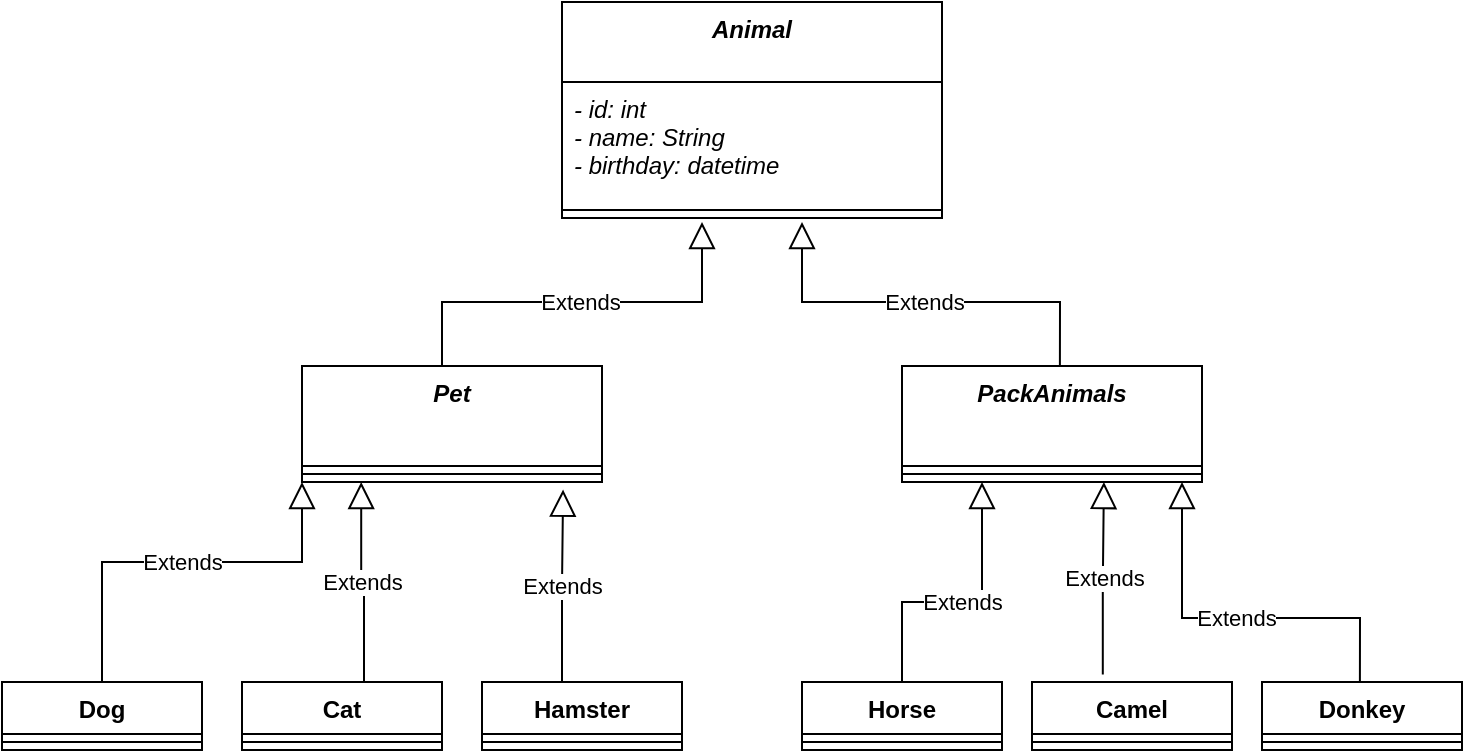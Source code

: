 <mxfile version="20.7.4" type="device"><diagram id="C5RBs43oDa-KdzZeNtuy" name="Page-1"><mxGraphModel dx="1036" dy="614" grid="1" gridSize="10" guides="1" tooltips="1" connect="1" arrows="1" fold="1" page="1" pageScale="1" pageWidth="827" pageHeight="1169" math="0" shadow="0"><root><mxCell id="WIyWlLk6GJQsqaUBKTNV-0"/><mxCell id="WIyWlLk6GJQsqaUBKTNV-1" parent="WIyWlLk6GJQsqaUBKTNV-0"/><mxCell id="Nj4JyDaYCsSLpXxrQ5xw-0" value="Animal" style="swimlane;fontStyle=3;align=center;verticalAlign=top;childLayout=stackLayout;horizontal=1;startSize=40;horizontalStack=0;resizeParent=1;resizeParentMax=0;resizeLast=0;collapsible=1;marginBottom=0;fontSize=12;" vertex="1" parent="WIyWlLk6GJQsqaUBKTNV-1"><mxGeometry x="300" y="10" width="190" height="108" as="geometry"/></mxCell><mxCell id="Nj4JyDaYCsSLpXxrQ5xw-1" value="- id: int&#10;- name: String&#10;- birthday: datetime&#10;" style="text;strokeColor=none;fillColor=none;align=left;verticalAlign=top;spacingLeft=4;spacingRight=4;overflow=hidden;rotatable=0;points=[[0,0.5],[1,0.5]];portConstraint=eastwest;fontSize=12;fontStyle=2" vertex="1" parent="Nj4JyDaYCsSLpXxrQ5xw-0"><mxGeometry y="40" width="190" height="60" as="geometry"/></mxCell><mxCell id="Nj4JyDaYCsSLpXxrQ5xw-2" value="" style="line;strokeWidth=1;fillColor=none;align=left;verticalAlign=middle;spacingTop=-1;spacingLeft=3;spacingRight=3;rotatable=0;labelPosition=right;points=[];portConstraint=eastwest;strokeColor=inherit;fontSize=16;" vertex="1" parent="Nj4JyDaYCsSLpXxrQ5xw-0"><mxGeometry y="100" width="190" height="8" as="geometry"/></mxCell><mxCell id="Nj4JyDaYCsSLpXxrQ5xw-8" value="PackAnimals" style="swimlane;fontStyle=3;align=center;verticalAlign=top;childLayout=stackLayout;horizontal=1;startSize=50;horizontalStack=0;resizeParent=1;resizeParentMax=0;resizeLast=0;collapsible=1;marginBottom=0;fontSize=12;" vertex="1" parent="WIyWlLk6GJQsqaUBKTNV-1"><mxGeometry x="470" y="192" width="150" height="58" as="geometry"/></mxCell><mxCell id="Nj4JyDaYCsSLpXxrQ5xw-9" value="" style="line;strokeWidth=1;fillColor=none;align=left;verticalAlign=middle;spacingTop=-1;spacingLeft=3;spacingRight=3;rotatable=0;labelPosition=right;points=[];portConstraint=eastwest;strokeColor=inherit;fontSize=16;" vertex="1" parent="Nj4JyDaYCsSLpXxrQ5xw-8"><mxGeometry y="50" width="150" height="8" as="geometry"/></mxCell><mxCell id="Nj4JyDaYCsSLpXxrQ5xw-10" value="Dog" style="swimlane;fontStyle=1;align=center;verticalAlign=top;childLayout=stackLayout;horizontal=1;startSize=26;horizontalStack=0;resizeParent=1;resizeParentMax=0;resizeLast=0;collapsible=1;marginBottom=0;fontSize=12;" vertex="1" parent="WIyWlLk6GJQsqaUBKTNV-1"><mxGeometry x="20" y="350" width="100" height="34" as="geometry"/></mxCell><mxCell id="Nj4JyDaYCsSLpXxrQ5xw-11" value="" style="line;strokeWidth=1;fillColor=none;align=left;verticalAlign=middle;spacingTop=-1;spacingLeft=3;spacingRight=3;rotatable=0;labelPosition=right;points=[];portConstraint=eastwest;strokeColor=inherit;fontSize=16;" vertex="1" parent="Nj4JyDaYCsSLpXxrQ5xw-10"><mxGeometry y="26" width="100" height="8" as="geometry"/></mxCell><mxCell id="Nj4JyDaYCsSLpXxrQ5xw-12" value="Cat" style="swimlane;fontStyle=1;align=center;verticalAlign=top;childLayout=stackLayout;horizontal=1;startSize=26;horizontalStack=0;resizeParent=1;resizeParentMax=0;resizeLast=0;collapsible=1;marginBottom=0;fontSize=12;" vertex="1" parent="WIyWlLk6GJQsqaUBKTNV-1"><mxGeometry x="140" y="350" width="100" height="34" as="geometry"/></mxCell><mxCell id="Nj4JyDaYCsSLpXxrQ5xw-13" value="" style="line;strokeWidth=1;fillColor=none;align=left;verticalAlign=middle;spacingTop=-1;spacingLeft=3;spacingRight=3;rotatable=0;labelPosition=right;points=[];portConstraint=eastwest;strokeColor=inherit;fontSize=16;" vertex="1" parent="Nj4JyDaYCsSLpXxrQ5xw-12"><mxGeometry y="26" width="100" height="8" as="geometry"/></mxCell><mxCell id="Nj4JyDaYCsSLpXxrQ5xw-14" value="Hamster" style="swimlane;fontStyle=1;align=center;verticalAlign=top;childLayout=stackLayout;horizontal=1;startSize=26;horizontalStack=0;resizeParent=1;resizeParentMax=0;resizeLast=0;collapsible=1;marginBottom=0;fontSize=12;" vertex="1" parent="WIyWlLk6GJQsqaUBKTNV-1"><mxGeometry x="260" y="350" width="100" height="34" as="geometry"/></mxCell><mxCell id="Nj4JyDaYCsSLpXxrQ5xw-15" value="" style="line;strokeWidth=1;fillColor=none;align=left;verticalAlign=middle;spacingTop=-1;spacingLeft=3;spacingRight=3;rotatable=0;labelPosition=right;points=[];portConstraint=eastwest;strokeColor=inherit;fontSize=16;" vertex="1" parent="Nj4JyDaYCsSLpXxrQ5xw-14"><mxGeometry y="26" width="100" height="8" as="geometry"/></mxCell><mxCell id="Nj4JyDaYCsSLpXxrQ5xw-16" value="Horse" style="swimlane;fontStyle=1;align=center;verticalAlign=top;childLayout=stackLayout;horizontal=1;startSize=26;horizontalStack=0;resizeParent=1;resizeParentMax=0;resizeLast=0;collapsible=1;marginBottom=0;fontSize=12;" vertex="1" parent="WIyWlLk6GJQsqaUBKTNV-1"><mxGeometry x="420" y="350" width="100" height="34" as="geometry"/></mxCell><mxCell id="Nj4JyDaYCsSLpXxrQ5xw-17" value="" style="line;strokeWidth=1;fillColor=none;align=left;verticalAlign=middle;spacingTop=-1;spacingLeft=3;spacingRight=3;rotatable=0;labelPosition=right;points=[];portConstraint=eastwest;strokeColor=inherit;fontSize=16;" vertex="1" parent="Nj4JyDaYCsSLpXxrQ5xw-16"><mxGeometry y="26" width="100" height="8" as="geometry"/></mxCell><mxCell id="Nj4JyDaYCsSLpXxrQ5xw-18" value="Camel" style="swimlane;fontStyle=1;align=center;verticalAlign=top;childLayout=stackLayout;horizontal=1;startSize=26;horizontalStack=0;resizeParent=1;resizeParentMax=0;resizeLast=0;collapsible=1;marginBottom=0;fontSize=12;" vertex="1" parent="WIyWlLk6GJQsqaUBKTNV-1"><mxGeometry x="535" y="350" width="100" height="34" as="geometry"/></mxCell><mxCell id="Nj4JyDaYCsSLpXxrQ5xw-19" value="" style="line;strokeWidth=1;fillColor=none;align=left;verticalAlign=middle;spacingTop=-1;spacingLeft=3;spacingRight=3;rotatable=0;labelPosition=right;points=[];portConstraint=eastwest;strokeColor=inherit;fontSize=16;" vertex="1" parent="Nj4JyDaYCsSLpXxrQ5xw-18"><mxGeometry y="26" width="100" height="8" as="geometry"/></mxCell><mxCell id="Nj4JyDaYCsSLpXxrQ5xw-20" value="Donkey" style="swimlane;fontStyle=1;align=center;verticalAlign=top;childLayout=stackLayout;horizontal=1;startSize=26;horizontalStack=0;resizeParent=1;resizeParentMax=0;resizeLast=0;collapsible=1;marginBottom=0;fontSize=12;" vertex="1" parent="WIyWlLk6GJQsqaUBKTNV-1"><mxGeometry x="650" y="350" width="100" height="34" as="geometry"/></mxCell><mxCell id="Nj4JyDaYCsSLpXxrQ5xw-21" value="" style="line;strokeWidth=1;fillColor=none;align=left;verticalAlign=middle;spacingTop=-1;spacingLeft=3;spacingRight=3;rotatable=0;labelPosition=right;points=[];portConstraint=eastwest;strokeColor=inherit;fontSize=16;" vertex="1" parent="Nj4JyDaYCsSLpXxrQ5xw-20"><mxGeometry y="26" width="100" height="8" as="geometry"/></mxCell><mxCell id="Nj4JyDaYCsSLpXxrQ5xw-6" value="Pet" style="swimlane;fontStyle=3;align=center;verticalAlign=top;childLayout=stackLayout;horizontal=1;startSize=50;horizontalStack=0;resizeParent=1;resizeParentMax=0;resizeLast=0;collapsible=1;marginBottom=0;fontSize=12;" vertex="1" parent="WIyWlLk6GJQsqaUBKTNV-1"><mxGeometry x="170" y="192" width="150" height="58" as="geometry"><mxRectangle x="99" y="250" width="120" height="50" as="alternateBounds"/></mxGeometry></mxCell><mxCell id="Nj4JyDaYCsSLpXxrQ5xw-7" value="" style="line;strokeWidth=1;fillColor=none;align=left;verticalAlign=middle;spacingTop=-1;spacingLeft=3;spacingRight=3;rotatable=0;labelPosition=right;points=[];portConstraint=eastwest;strokeColor=inherit;fontSize=16;" vertex="1" parent="Nj4JyDaYCsSLpXxrQ5xw-6"><mxGeometry y="50" width="150" height="8" as="geometry"/></mxCell><mxCell id="Nj4JyDaYCsSLpXxrQ5xw-24" value="Extends" style="endArrow=block;endSize=11;endFill=0;html=1;rounded=0;edgeStyle=orthogonalEdgeStyle;" edge="1" parent="WIyWlLk6GJQsqaUBKTNV-1"><mxGeometry width="160" relative="1" as="geometry"><mxPoint x="240" y="192" as="sourcePoint"/><mxPoint x="370" y="120" as="targetPoint"/><Array as="points"><mxPoint x="240" y="160"/><mxPoint x="370" y="160"/></Array></mxGeometry></mxCell><mxCell id="Nj4JyDaYCsSLpXxrQ5xw-25" value="Extends" style="endArrow=block;endSize=11;endFill=0;html=1;rounded=0;exitX=0.5;exitY=0;exitDx=0;exitDy=0;edgeStyle=orthogonalEdgeStyle;" edge="1" parent="WIyWlLk6GJQsqaUBKTNV-1"><mxGeometry width="160" relative="1" as="geometry"><mxPoint x="548.95" y="192" as="sourcePoint"/><mxPoint x="420" y="120" as="targetPoint"/><Array as="points"><mxPoint x="549" y="160"/><mxPoint x="420" y="160"/></Array></mxGeometry></mxCell><mxCell id="Nj4JyDaYCsSLpXxrQ5xw-26" value="Extends" style="endArrow=block;endSize=11;endFill=0;html=1;rounded=0;edgeStyle=orthogonalEdgeStyle;" edge="1" parent="WIyWlLk6GJQsqaUBKTNV-1"><mxGeometry width="160" relative="1" as="geometry"><mxPoint x="70" y="350" as="sourcePoint"/><mxPoint x="170" y="250" as="targetPoint"/><Array as="points"><mxPoint x="70" y="350"/><mxPoint x="70" y="290"/><mxPoint x="170" y="290"/></Array></mxGeometry></mxCell><mxCell id="Nj4JyDaYCsSLpXxrQ5xw-28" value="Extends" style="endArrow=block;endSize=11;endFill=0;html=1;rounded=0;edgeStyle=orthogonalEdgeStyle;exitX=0.5;exitY=0;exitDx=0;exitDy=0;" edge="1" parent="WIyWlLk6GJQsqaUBKTNV-1" source="Nj4JyDaYCsSLpXxrQ5xw-16"><mxGeometry width="160" relative="1" as="geometry"><mxPoint x="420" y="342" as="sourcePoint"/><mxPoint x="510" y="250" as="targetPoint"/><Array as="points"><mxPoint x="470" y="310"/><mxPoint x="510" y="310"/></Array></mxGeometry></mxCell><mxCell id="Nj4JyDaYCsSLpXxrQ5xw-29" value="Extends" style="endArrow=block;endSize=11;endFill=0;html=1;rounded=0;exitX=0.5;exitY=0;exitDx=0;exitDy=0;edgeStyle=orthogonalEdgeStyle;" edge="1" parent="WIyWlLk6GJQsqaUBKTNV-1" target="Nj4JyDaYCsSLpXxrQ5xw-9"><mxGeometry width="160" relative="1" as="geometry"><mxPoint x="698.95" y="350" as="sourcePoint"/><mxPoint x="600" y="250" as="targetPoint"/><Array as="points"><mxPoint x="699" y="318"/><mxPoint x="610" y="318"/></Array></mxGeometry></mxCell><mxCell id="Nj4JyDaYCsSLpXxrQ5xw-30" value="Extends" style="endArrow=block;endSize=11;endFill=0;html=1;rounded=0;edgeStyle=orthogonalEdgeStyle;entryX=0.673;entryY=1;entryDx=0;entryDy=0;entryPerimeter=0;exitX=0.354;exitY=-0.112;exitDx=0;exitDy=0;exitPerimeter=0;" edge="1" parent="WIyWlLk6GJQsqaUBKTNV-1" source="Nj4JyDaYCsSLpXxrQ5xw-18" target="Nj4JyDaYCsSLpXxrQ5xw-9"><mxGeometry width="160" relative="1" as="geometry"><mxPoint x="570" y="350" as="sourcePoint"/><mxPoint x="571" y="230" as="targetPoint"/><Array as="points"><mxPoint x="570" y="302"/></Array></mxGeometry></mxCell><mxCell id="Nj4JyDaYCsSLpXxrQ5xw-32" value="Extends" style="endArrow=block;endSize=11;endFill=0;html=1;rounded=0;edgeStyle=orthogonalEdgeStyle;entryX=0.673;entryY=1;entryDx=0;entryDy=0;entryPerimeter=0;" edge="1" parent="WIyWlLk6GJQsqaUBKTNV-1"><mxGeometry width="160" relative="1" as="geometry"><mxPoint x="201" y="350" as="sourcePoint"/><mxPoint x="200.55" y="250" as="targetPoint"/><Array as="points"><mxPoint x="199.6" y="302"/></Array></mxGeometry></mxCell><mxCell id="Nj4JyDaYCsSLpXxrQ5xw-33" value="Extends" style="endArrow=block;endSize=11;endFill=0;html=1;rounded=0;edgeStyle=orthogonalEdgeStyle;entryX=0.673;entryY=1;entryDx=0;entryDy=0;entryPerimeter=0;exitX=0.354;exitY=-0.112;exitDx=0;exitDy=0;exitPerimeter=0;" edge="1" parent="WIyWlLk6GJQsqaUBKTNV-1"><mxGeometry width="160" relative="1" as="geometry"><mxPoint x="300.0" y="350.002" as="sourcePoint"/><mxPoint x="300.55" y="253.81" as="targetPoint"/><Array as="points"><mxPoint x="300.5" y="301.81"/></Array></mxGeometry></mxCell></root></mxGraphModel></diagram></mxfile>